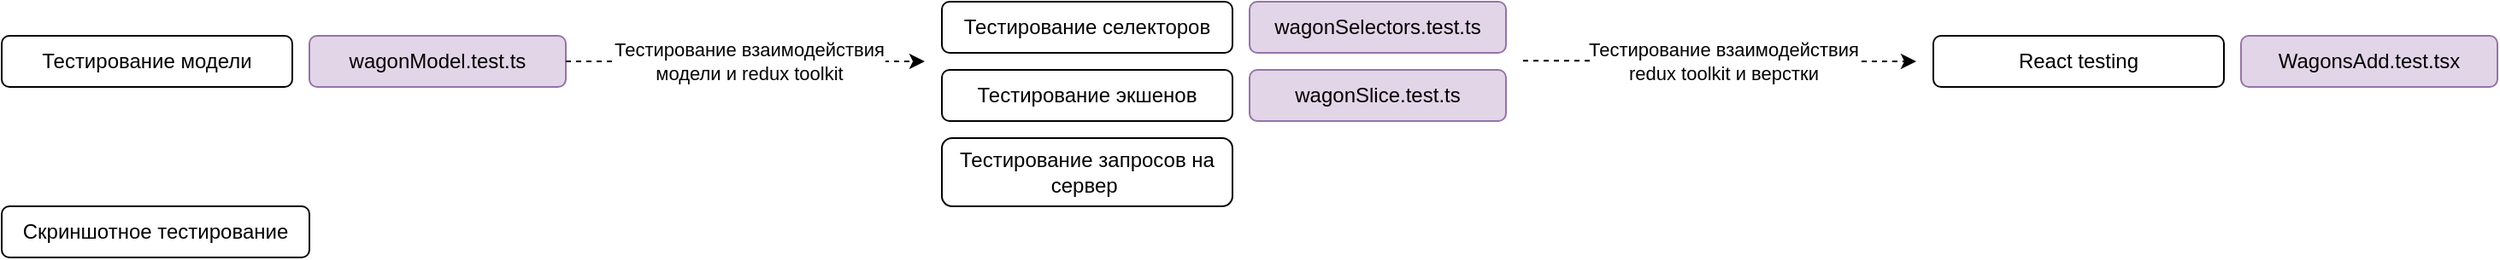 <mxfile version="22.1.5" type="github">
  <diagram name="Страница — 1" id="VJD6JgEHWSqEKlqEP3wv">
    <mxGraphModel dx="19" dy="31" grid="1" gridSize="10" guides="1" tooltips="1" connect="1" arrows="1" fold="1" page="0" pageScale="1" pageWidth="827" pageHeight="1169" math="0" shadow="0">
      <root>
        <mxCell id="0" />
        <mxCell id="1" parent="0" />
        <mxCell id="SvgV_56rTTklij22YndR-1" value="Тестирование селекторов" style="rounded=1;whiteSpace=wrap;html=1;" vertex="1" parent="1">
          <mxGeometry x="1420" y="450" width="170" height="30" as="geometry" />
        </mxCell>
        <mxCell id="SvgV_56rTTklij22YndR-2" value="wagonSelectors.test.ts" style="rounded=1;whiteSpace=wrap;html=1;fillColor=#e1d5e7;strokeColor=#9673a6;" vertex="1" parent="1">
          <mxGeometry x="1600" y="450" width="150" height="30" as="geometry" />
        </mxCell>
        <mxCell id="SvgV_56rTTklij22YndR-3" value="Тестирование экшенов" style="rounded=1;whiteSpace=wrap;html=1;" vertex="1" parent="1">
          <mxGeometry x="1420" y="490" width="170" height="30" as="geometry" />
        </mxCell>
        <mxCell id="SvgV_56rTTklij22YndR-4" value="wagonSlice.test.ts" style="rounded=1;whiteSpace=wrap;html=1;fillColor=#e1d5e7;strokeColor=#9673a6;" vertex="1" parent="1">
          <mxGeometry x="1600" y="490" width="150" height="30" as="geometry" />
        </mxCell>
        <mxCell id="SvgV_56rTTklij22YndR-5" value="Тестирование модели" style="rounded=1;whiteSpace=wrap;html=1;" vertex="1" parent="1">
          <mxGeometry x="870" y="470" width="170" height="30" as="geometry" />
        </mxCell>
        <mxCell id="SvgV_56rTTklij22YndR-6" value="wagonModel.test.ts" style="rounded=1;whiteSpace=wrap;html=1;fillColor=#e1d5e7;strokeColor=#9673a6;" vertex="1" parent="1">
          <mxGeometry x="1050" y="470" width="150" height="30" as="geometry" />
        </mxCell>
        <mxCell id="SvgV_56rTTklij22YndR-9" value="" style="endArrow=classic;html=1;rounded=0;exitX=1;exitY=0.5;exitDx=0;exitDy=0;dashed=1;" edge="1" parent="1" source="SvgV_56rTTklij22YndR-6">
          <mxGeometry width="50" height="50" relative="1" as="geometry">
            <mxPoint x="1360" y="460" as="sourcePoint" />
            <mxPoint x="1410" y="485" as="targetPoint" />
          </mxGeometry>
        </mxCell>
        <mxCell id="SvgV_56rTTklij22YndR-10" value="Тестирование взаимодействия &lt;br&gt;модели и redux toolkit" style="edgeLabel;html=1;align=center;verticalAlign=middle;resizable=0;points=[];" vertex="1" connectable="0" parent="SvgV_56rTTklij22YndR-9">
          <mxGeometry x="-0.028" y="-2" relative="1" as="geometry">
            <mxPoint x="5" y="-2" as="offset" />
          </mxGeometry>
        </mxCell>
        <mxCell id="SvgV_56rTTklij22YndR-12" value="" style="endArrow=classic;html=1;rounded=0;exitX=1;exitY=0.5;exitDx=0;exitDy=0;dashed=1;" edge="1" parent="1">
          <mxGeometry width="50" height="50" relative="1" as="geometry">
            <mxPoint x="1760" y="484.58" as="sourcePoint" />
            <mxPoint x="1990" y="485" as="targetPoint" />
          </mxGeometry>
        </mxCell>
        <mxCell id="SvgV_56rTTklij22YndR-13" value="Тестирование взаимодействия &lt;br&gt;redux toolkit и верстки" style="edgeLabel;html=1;align=center;verticalAlign=middle;resizable=0;points=[];" vertex="1" connectable="0" parent="SvgV_56rTTklij22YndR-12">
          <mxGeometry x="-0.028" y="-2" relative="1" as="geometry">
            <mxPoint x="5" y="-2" as="offset" />
          </mxGeometry>
        </mxCell>
        <mxCell id="SvgV_56rTTklij22YndR-14" value="React testing" style="rounded=1;whiteSpace=wrap;html=1;" vertex="1" parent="1">
          <mxGeometry x="2000" y="470" width="170" height="30" as="geometry" />
        </mxCell>
        <mxCell id="SvgV_56rTTklij22YndR-17" value="WagonsAdd.test.tsx" style="rounded=1;whiteSpace=wrap;html=1;fillColor=#e1d5e7;strokeColor=#9673a6;" vertex="1" parent="1">
          <mxGeometry x="2180" y="470" width="150" height="30" as="geometry" />
        </mxCell>
        <mxCell id="SvgV_56rTTklij22YndR-22" value="Скриншотное тестирование" style="rounded=1;whiteSpace=wrap;html=1;" vertex="1" parent="1">
          <mxGeometry x="870" y="570" width="180" height="30" as="geometry" />
        </mxCell>
        <mxCell id="SvgV_56rTTklij22YndR-24" value="Тестирование запросов на сервер&amp;nbsp;" style="rounded=1;whiteSpace=wrap;html=1;" vertex="1" parent="1">
          <mxGeometry x="1420" y="530" width="170" height="40" as="geometry" />
        </mxCell>
      </root>
    </mxGraphModel>
  </diagram>
</mxfile>
